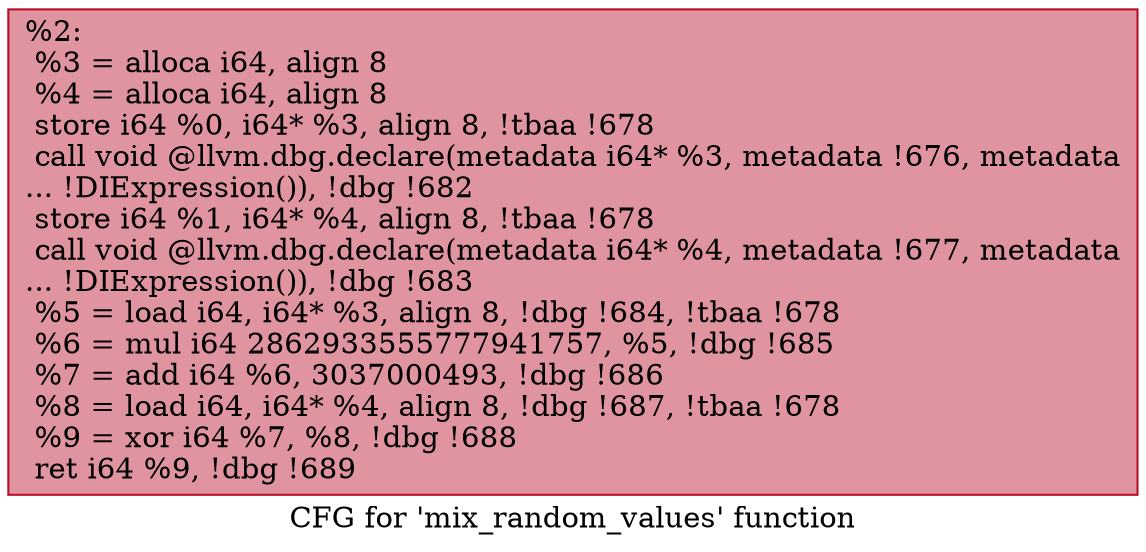 digraph "CFG for 'mix_random_values' function" {
	label="CFG for 'mix_random_values' function";

	Node0xa8a050 [shape=record,color="#b70d28ff", style=filled, fillcolor="#b70d2870",label="{%2:\l  %3 = alloca i64, align 8\l  %4 = alloca i64, align 8\l  store i64 %0, i64* %3, align 8, !tbaa !678\l  call void @llvm.dbg.declare(metadata i64* %3, metadata !676, metadata\l... !DIExpression()), !dbg !682\l  store i64 %1, i64* %4, align 8, !tbaa !678\l  call void @llvm.dbg.declare(metadata i64* %4, metadata !677, metadata\l... !DIExpression()), !dbg !683\l  %5 = load i64, i64* %3, align 8, !dbg !684, !tbaa !678\l  %6 = mul i64 2862933555777941757, %5, !dbg !685\l  %7 = add i64 %6, 3037000493, !dbg !686\l  %8 = load i64, i64* %4, align 8, !dbg !687, !tbaa !678\l  %9 = xor i64 %7, %8, !dbg !688\l  ret i64 %9, !dbg !689\l}"];
}
